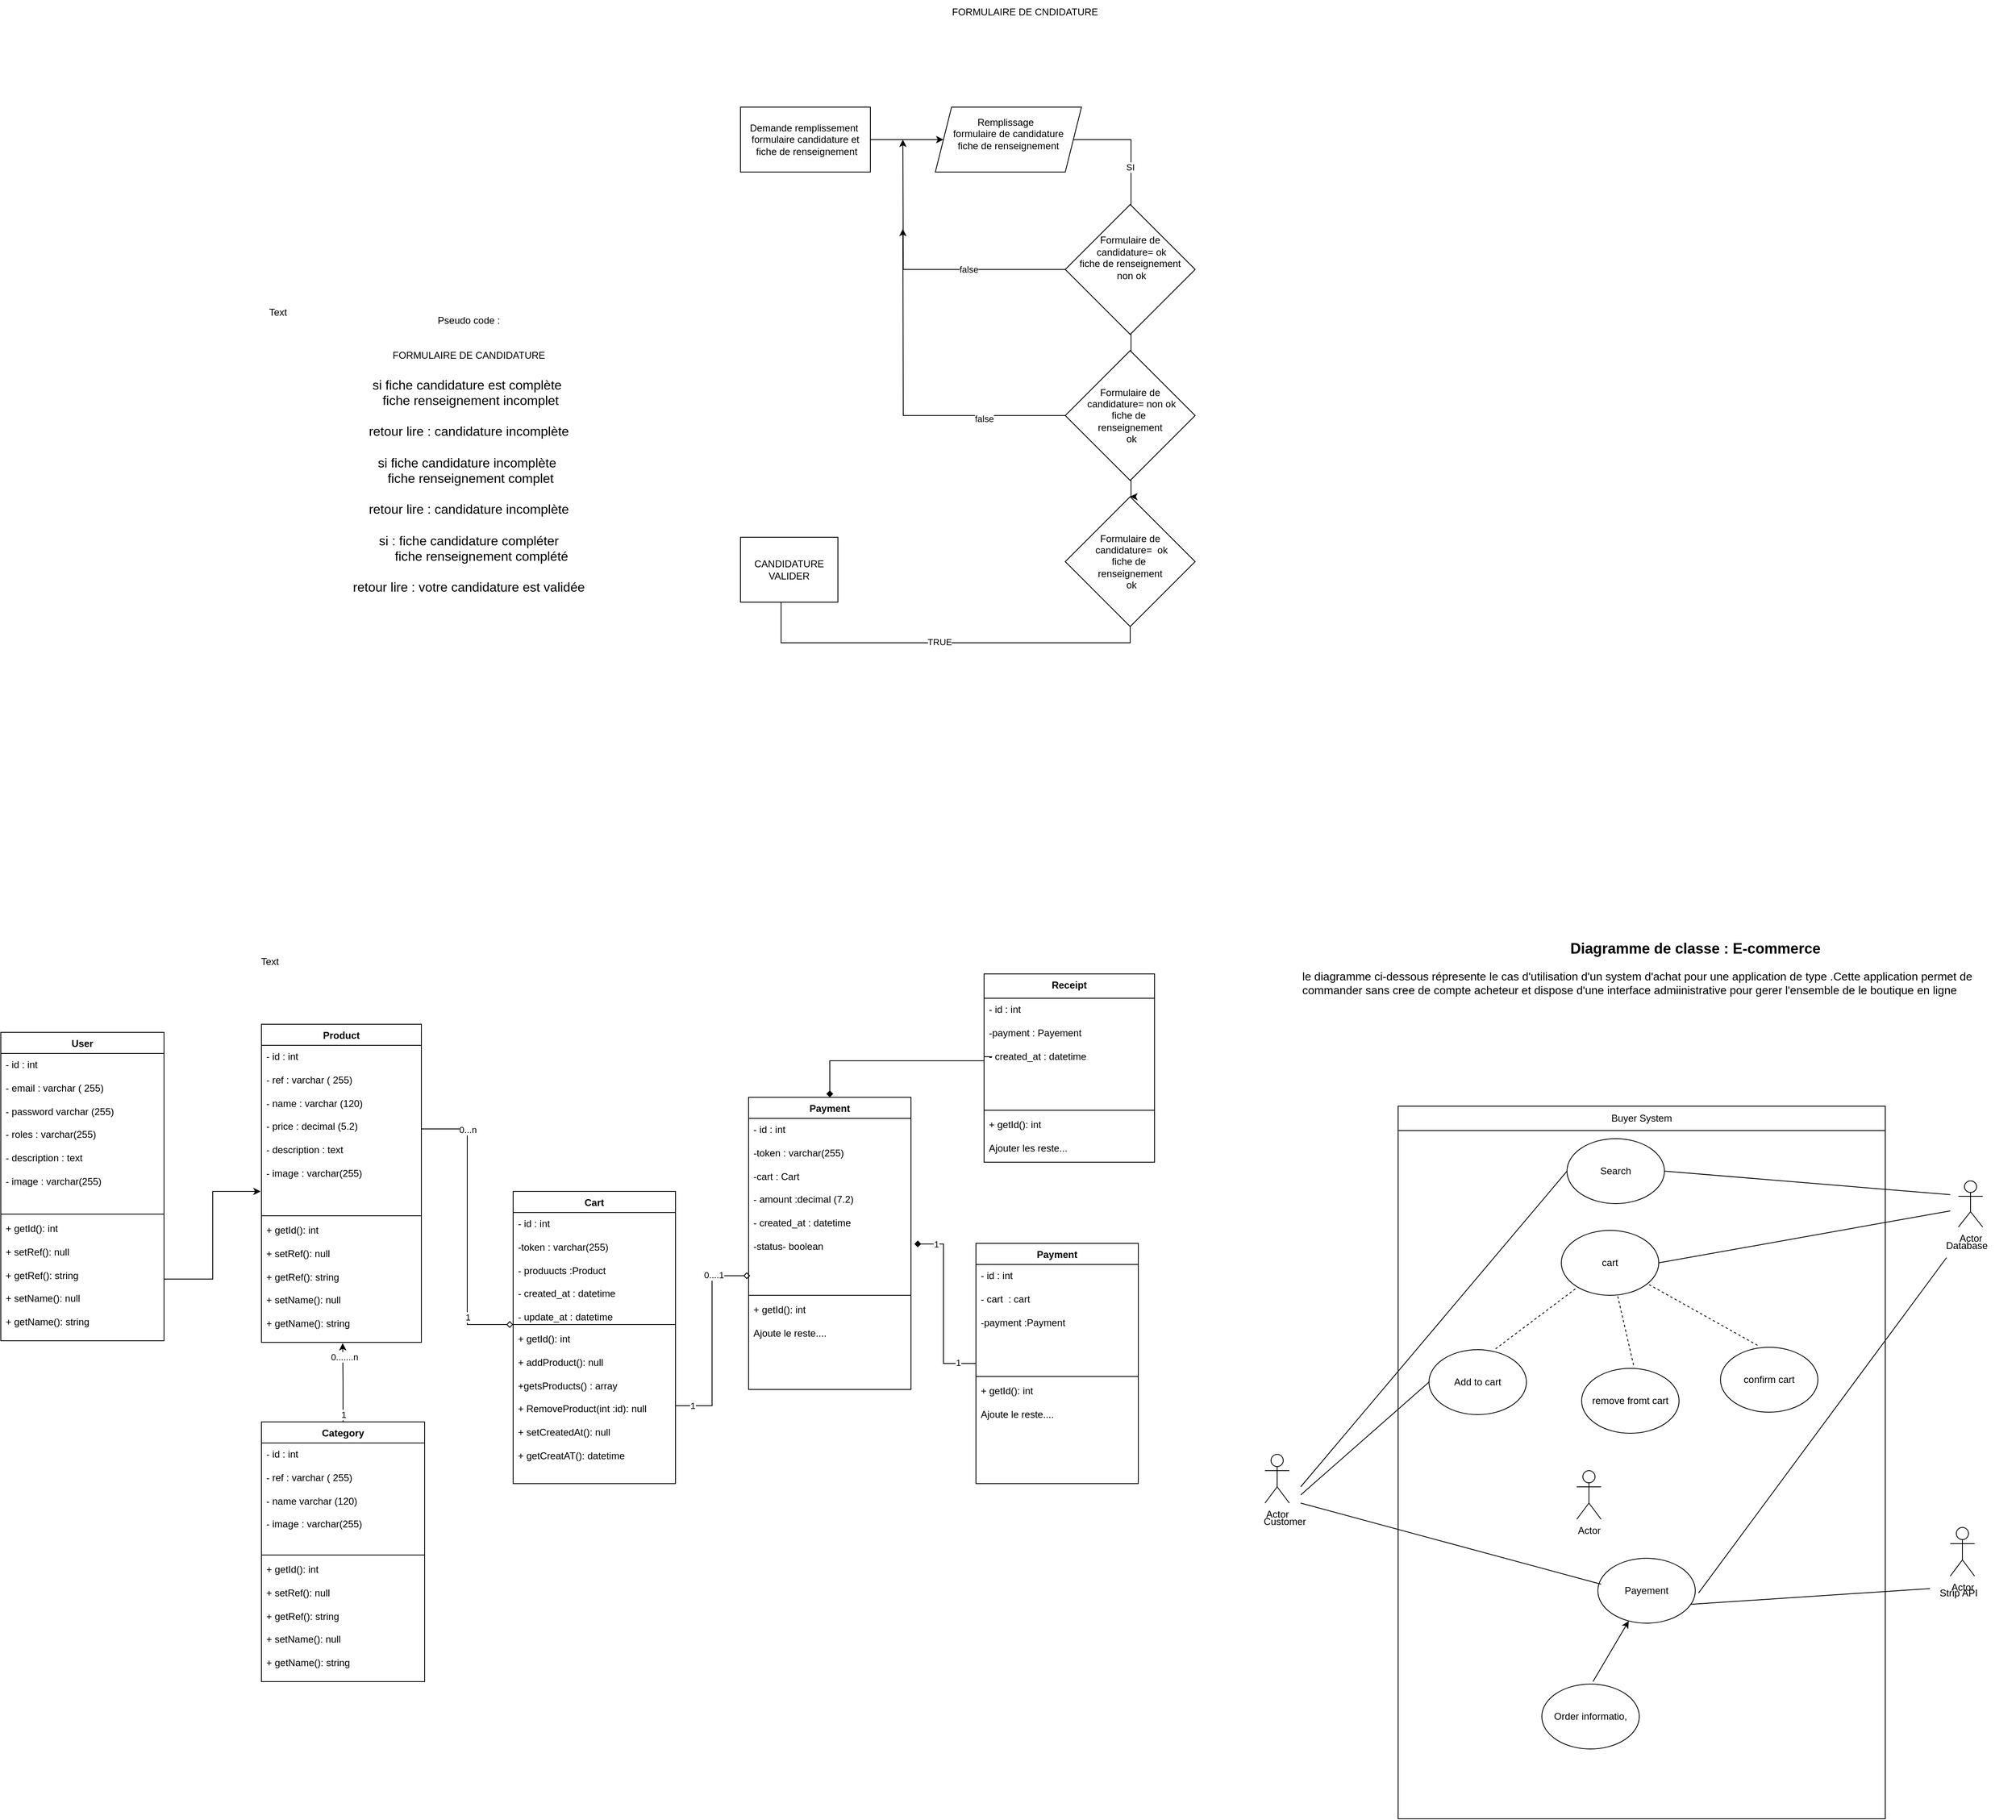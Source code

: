<mxfile version="24.3.0" type="github">
  <diagram name="Page-1" id="3fQbYXojvAojYmMIqUe3">
    <mxGraphModel dx="4471" dy="2176" grid="1" gridSize="10" guides="1" tooltips="1" connect="1" arrows="1" fold="1" page="1" pageScale="1" pageWidth="1169" pageHeight="827" math="0" shadow="0">
      <root>
        <mxCell id="0" />
        <mxCell id="1" parent="0" />
        <mxCell id="aBEBMErzruNTqmUXPAYu-7" style="edgeStyle=orthogonalEdgeStyle;rounded=0;orthogonalLoop=1;jettySize=auto;html=1;" parent="1" source="aBEBMErzruNTqmUXPAYu-1" target="aBEBMErzruNTqmUXPAYu-2" edge="1">
          <mxGeometry relative="1" as="geometry" />
        </mxCell>
        <mxCell id="aBEBMErzruNTqmUXPAYu-1" value="Demande remplissement&amp;nbsp; formulaire candidature et&lt;div&gt;&amp;nbsp;fiche de renseignement&lt;/div&gt;" style="whiteSpace=wrap;html=1;" parent="1" vertex="1">
          <mxGeometry x="-1570" y="-1020" width="160" height="80" as="geometry" />
        </mxCell>
        <mxCell id="aBEBMErzruNTqmUXPAYu-34" style="edgeStyle=orthogonalEdgeStyle;rounded=0;orthogonalLoop=1;jettySize=auto;html=1;exitX=1;exitY=0.5;exitDx=0;exitDy=0;entryX=0.5;entryY=0;entryDx=0;entryDy=0;" parent="1" source="aBEBMErzruNTqmUXPAYu-2" target="aBEBMErzruNTqmUXPAYu-40" edge="1">
          <mxGeometry relative="1" as="geometry">
            <mxPoint x="-1090" y="-910" as="targetPoint" />
            <Array as="points">
              <mxPoint x="-1089" y="-980" />
            </Array>
          </mxGeometry>
        </mxCell>
        <mxCell id="aBEBMErzruNTqmUXPAYu-37" value="SI" style="edgeLabel;html=1;align=center;verticalAlign=middle;resizable=0;points=[];" parent="aBEBMErzruNTqmUXPAYu-34" vertex="1" connectable="0">
          <mxGeometry x="-0.589" y="-1" relative="1" as="geometry">
            <mxPoint as="offset" />
          </mxGeometry>
        </mxCell>
        <mxCell id="aBEBMErzruNTqmUXPAYu-2" value="Remplissage&amp;nbsp;&amp;nbsp;&lt;div&gt;formulaire de candidature&lt;/div&gt;&lt;div&gt;fiche de renseignement&lt;/div&gt;&lt;div&gt;&lt;br&gt;&lt;/div&gt;" style="shape=parallelogram;perimeter=parallelogramPerimeter;whiteSpace=wrap;html=1;fixedSize=1;" parent="1" vertex="1">
          <mxGeometry x="-1330" y="-1020" width="180" height="80" as="geometry" />
        </mxCell>
        <mxCell id="aBEBMErzruNTqmUXPAYu-6" style="edgeStyle=orthogonalEdgeStyle;rounded=0;orthogonalLoop=1;jettySize=auto;html=1;exitX=0;exitY=0.5;exitDx=0;exitDy=0;" parent="1" source="aBEBMErzruNTqmUXPAYu-3" edge="1">
          <mxGeometry relative="1" as="geometry">
            <mxPoint x="-1370" y="-980" as="targetPoint" />
          </mxGeometry>
        </mxCell>
        <mxCell id="aBEBMErzruNTqmUXPAYu-31" value="false" style="edgeLabel;html=1;align=center;verticalAlign=middle;resizable=0;points=[];" parent="aBEBMErzruNTqmUXPAYu-6" vertex="1" connectable="0">
          <mxGeometry x="-0.338" relative="1" as="geometry">
            <mxPoint as="offset" />
          </mxGeometry>
        </mxCell>
        <mxCell id="aBEBMErzruNTqmUXPAYu-3" value="Formulaire de&lt;div&gt;&amp;nbsp;candidature= ok&lt;/div&gt;&lt;div&gt;fiche de renseignement&lt;/div&gt;&lt;div&gt;&amp;nbsp;non ok&lt;/div&gt;&lt;div&gt;&lt;br&gt;&lt;div&gt;&lt;br&gt;&lt;/div&gt;&lt;/div&gt;" style="rhombus;whiteSpace=wrap;html=1;" parent="1" vertex="1">
          <mxGeometry x="-1170" y="-900" width="160" height="160" as="geometry" />
        </mxCell>
        <mxCell id="aBEBMErzruNTqmUXPAYu-38" style="edgeStyle=orthogonalEdgeStyle;rounded=0;orthogonalLoop=1;jettySize=auto;html=1;" parent="1" source="aBEBMErzruNTqmUXPAYu-32" edge="1">
          <mxGeometry relative="1" as="geometry">
            <mxPoint x="-1370" y="-870" as="targetPoint" />
          </mxGeometry>
        </mxCell>
        <mxCell id="aBEBMErzruNTqmUXPAYu-47" value="false" style="edgeLabel;html=1;align=center;verticalAlign=middle;resizable=0;points=[];" parent="aBEBMErzruNTqmUXPAYu-38" vertex="1" connectable="0">
          <mxGeometry x="-0.534" y="4" relative="1" as="geometry">
            <mxPoint as="offset" />
          </mxGeometry>
        </mxCell>
        <mxCell id="aBEBMErzruNTqmUXPAYu-32" value="&lt;div&gt;&lt;br&gt;&lt;/div&gt;&lt;div&gt;&lt;br&gt;&lt;/div&gt;Formulaire de&lt;div&gt;&amp;nbsp;candidature= non ok&lt;/div&gt;&lt;div&gt;fiche de&amp;nbsp;&lt;/div&gt;&lt;div&gt;renseignement&lt;/div&gt;&lt;div&gt;&amp;nbsp;ok&lt;/div&gt;&lt;div&gt;&lt;br&gt;&lt;div&gt;&lt;br&gt;&lt;/div&gt;&lt;/div&gt;" style="rhombus;whiteSpace=wrap;html=1;" parent="1" vertex="1">
          <mxGeometry x="-1170" y="-720" width="160" height="160" as="geometry" />
        </mxCell>
        <mxCell id="aBEBMErzruNTqmUXPAYu-44" style="edgeStyle=orthogonalEdgeStyle;rounded=0;orthogonalLoop=1;jettySize=auto;html=1;exitX=0.5;exitY=1;exitDx=0;exitDy=0;entryX=0.25;entryY=1;entryDx=0;entryDy=0;" parent="1" source="aBEBMErzruNTqmUXPAYu-40" target="aBEBMErzruNTqmUXPAYu-41" edge="1">
          <mxGeometry relative="1" as="geometry">
            <Array as="points">
              <mxPoint x="-1090" y="-360" />
              <mxPoint x="-1520" y="-360" />
              <mxPoint x="-1520" y="-420" />
            </Array>
          </mxGeometry>
        </mxCell>
        <mxCell id="aBEBMErzruNTqmUXPAYu-45" value="TRUE" style="edgeLabel;html=1;align=center;verticalAlign=middle;resizable=0;points=[];" parent="aBEBMErzruNTqmUXPAYu-44" vertex="1" connectable="0">
          <mxGeometry x="-0.053" y="-1" relative="1" as="geometry">
            <mxPoint as="offset" />
          </mxGeometry>
        </mxCell>
        <mxCell id="aBEBMErzruNTqmUXPAYu-40" value="&lt;div&gt;&lt;br&gt;&lt;/div&gt;&lt;div&gt;&lt;div&gt;&lt;br&gt;&lt;/div&gt;Formulaire de&lt;div&gt;&amp;nbsp;candidature=&amp;nbsp; ok&lt;/div&gt;&lt;div&gt;fiche de&amp;nbsp;&lt;/div&gt;&lt;div&gt;renseignement&lt;/div&gt;&lt;div&gt;&amp;nbsp;ok&lt;/div&gt;&lt;div&gt;&lt;br&gt;&lt;div&gt;&lt;br&gt;&lt;/div&gt;&lt;/div&gt;&lt;/div&gt;" style="rhombus;whiteSpace=wrap;html=1;" parent="1" vertex="1">
          <mxGeometry x="-1170" y="-540" width="160" height="160" as="geometry" />
        </mxCell>
        <mxCell id="aBEBMErzruNTqmUXPAYu-41" value="CANDIDATURE VALIDER" style="whiteSpace=wrap;html=1;" parent="1" vertex="1">
          <mxGeometry x="-1570" y="-490" width="120" height="80" as="geometry" />
        </mxCell>
        <mxCell id="aBEBMErzruNTqmUXPAYu-46" value="FORMULAIRE DE CNDIDATURE" style="text;html=1;align=center;verticalAlign=middle;resizable=0;points=[];autosize=1;strokeColor=none;fillColor=none;" parent="1" vertex="1">
          <mxGeometry x="-1320" y="-1152" width="200" height="30" as="geometry" />
        </mxCell>
        <mxCell id="aBEBMErzruNTqmUXPAYu-48" value="&lt;font style=&quot;font-size: 12px;&quot;&gt;Pseudo code&amp;nbsp;:&lt;/font&gt;&lt;div&gt;&lt;br&gt;&lt;/div&gt;&lt;div&gt;&lt;br&gt;&lt;/div&gt;&lt;div&gt;FORMULAIRE DE CANDIDATURE&lt;br&gt;&lt;div&gt;&lt;font size=&quot;3&quot;&gt;&lt;br&gt;&lt;/font&gt;&lt;/div&gt;&lt;div&gt;&lt;font size=&quot;3&quot;&gt;si fiche candidature est complète&amp;nbsp;&lt;/font&gt;&lt;/div&gt;&lt;div&gt;&lt;font size=&quot;3&quot;&gt;&amp;nbsp;fiche renseignement incomplet&lt;/font&gt;&lt;/div&gt;&lt;div&gt;&lt;font size=&quot;3&quot;&gt;&lt;br&gt;&lt;/font&gt;&lt;/div&gt;&lt;div&gt;&lt;font size=&quot;3&quot;&gt;retour lire&amp;nbsp;: candidature incomplète&lt;/font&gt;&lt;/div&gt;&lt;div&gt;&lt;font size=&quot;3&quot;&gt;&lt;br&gt;&lt;/font&gt;&lt;/div&gt;&lt;div&gt;&lt;div&gt;&lt;font size=&quot;3&quot;&gt;si fiche candidature incomplète&amp;nbsp;&lt;/font&gt;&lt;/div&gt;&lt;div&gt;&lt;font size=&quot;3&quot;&gt;&amp;nbsp;fiche renseignement complet&lt;/font&gt;&lt;/div&gt;&lt;/div&gt;&lt;div&gt;&lt;font size=&quot;3&quot;&gt;&lt;br&gt;&lt;/font&gt;&lt;/div&gt;&lt;div&gt;&lt;font size=&quot;3&quot;&gt;retour lire : candidature incomplète&lt;/font&gt;&lt;/div&gt;&lt;div&gt;&lt;font size=&quot;3&quot;&gt;&lt;br&gt;&lt;/font&gt;&lt;/div&gt;&lt;div&gt;&lt;font size=&quot;3&quot;&gt;si : fiche candidature compléter&lt;/font&gt;&lt;/div&gt;&lt;div&gt;&lt;font size=&quot;3&quot;&gt;&amp;nbsp; &amp;nbsp; &amp;nbsp; &amp;nbsp;fiche renseignement complété&lt;/font&gt;&lt;/div&gt;&lt;div&gt;&lt;font size=&quot;3&quot;&gt;&lt;br&gt;&lt;/font&gt;&lt;/div&gt;&lt;div&gt;&lt;font size=&quot;3&quot;&gt;retour lire : votre candidature est validée&lt;/font&gt;&lt;/div&gt;&lt;div&gt;&lt;font size=&quot;3&quot;&gt;&amp;nbsp;&lt;/font&gt;&lt;/div&gt;&lt;div&gt;&lt;br&gt;&lt;/div&gt;&lt;/div&gt;" style="text;html=1;align=center;verticalAlign=middle;resizable=0;points=[];autosize=1;strokeColor=none;fillColor=none;" parent="1" vertex="1">
          <mxGeometry x="-2060" y="-770" width="310" height="390" as="geometry" />
        </mxCell>
        <mxCell id="aBEBMErzruNTqmUXPAYu-49" value="Text" style="text;html=1;align=center;verticalAlign=middle;resizable=0;points=[];autosize=1;strokeColor=none;fillColor=none;" parent="1" vertex="1">
          <mxGeometry x="-2165" y="-782" width="50" height="30" as="geometry" />
        </mxCell>
        <mxCell id="g0l05YQM_-WRWOMflO09-5" value="Product" style="swimlane;fontStyle=1;align=center;verticalAlign=top;childLayout=stackLayout;horizontal=1;startSize=26;horizontalStack=0;resizeParent=1;resizeParentMax=0;resizeLast=0;collapsible=1;marginBottom=0;whiteSpace=wrap;html=1;" vertex="1" parent="1">
          <mxGeometry x="-2160" y="110" width="197" height="392" as="geometry" />
        </mxCell>
        <mxCell id="g0l05YQM_-WRWOMflO09-6" value="&lt;div&gt;- id : int&lt;/div&gt;&lt;div&gt;&lt;br&gt;&lt;/div&gt;&lt;div&gt;- ref : varchar ( 255)&lt;br&gt;&lt;/div&gt;&lt;div&gt;&lt;br&gt;&lt;/div&gt;&lt;div&gt;&lt;span style=&quot;background-color: initial;&quot;&gt;- name : varchar (120)&lt;/span&gt;&lt;br&gt;&lt;/div&gt;&lt;div&gt;&lt;span style=&quot;background-color: initial;&quot;&gt;&lt;br&gt;&lt;/span&gt;&lt;/div&gt;&lt;div&gt;&lt;span style=&quot;background-color: initial;&quot;&gt;- price : decimal (5.2)&lt;/span&gt;&lt;/div&gt;&lt;div&gt;&lt;span style=&quot;background-color: initial;&quot;&gt;&lt;br&gt;&lt;/span&gt;&lt;/div&gt;&lt;div&gt;&lt;span style=&quot;background-color: initial;&quot;&gt;- description : text&lt;/span&gt;&lt;/div&gt;&lt;div&gt;&lt;span style=&quot;background-color: initial;&quot;&gt;&lt;br&gt;&lt;/span&gt;&lt;/div&gt;&lt;div&gt;&lt;div&gt;- image : varchar(255)&lt;br&gt;&lt;/div&gt;&lt;div&gt;&lt;br&gt;&lt;/div&gt;&lt;div&gt;&lt;br&gt;&lt;/div&gt;&lt;div&gt;&lt;br&gt;&lt;/div&gt;&lt;/div&gt;" style="text;strokeColor=none;fillColor=none;align=left;verticalAlign=top;spacingLeft=4;spacingRight=4;overflow=hidden;rotatable=0;points=[[0,0.5],[1,0.5]];portConstraint=eastwest;whiteSpace=wrap;html=1;" vertex="1" parent="g0l05YQM_-WRWOMflO09-5">
          <mxGeometry y="26" width="197" height="206" as="geometry" />
        </mxCell>
        <mxCell id="g0l05YQM_-WRWOMflO09-7" value="" style="line;strokeWidth=1;fillColor=none;align=left;verticalAlign=middle;spacingTop=-1;spacingLeft=3;spacingRight=3;rotatable=0;labelPosition=right;points=[];portConstraint=eastwest;strokeColor=inherit;" vertex="1" parent="g0l05YQM_-WRWOMflO09-5">
          <mxGeometry y="232" width="197" height="8" as="geometry" />
        </mxCell>
        <mxCell id="g0l05YQM_-WRWOMflO09-8" value="+ getId(): int&lt;div&gt;&lt;br&gt;&lt;/div&gt;&lt;div&gt;+ setRef(): null&lt;br&gt;&lt;/div&gt;&lt;div&gt;&lt;br&gt;&lt;/div&gt;&lt;div&gt;+ getRef(): string&lt;br&gt;&lt;/div&gt;&lt;div&gt;&lt;br&gt;&lt;/div&gt;&lt;div&gt;+ setName(): null&lt;br&gt;&lt;/div&gt;&lt;div&gt;&lt;br&gt;&lt;/div&gt;&lt;div&gt;+ getName(): string&lt;br&gt;&lt;/div&gt;" style="text;strokeColor=none;fillColor=none;align=left;verticalAlign=top;spacingLeft=4;spacingRight=4;overflow=hidden;rotatable=0;points=[[0,0.5],[1,0.5]];portConstraint=eastwest;whiteSpace=wrap;html=1;" vertex="1" parent="g0l05YQM_-WRWOMflO09-5">
          <mxGeometry y="240" width="197" height="152" as="geometry" />
        </mxCell>
        <mxCell id="g0l05YQM_-WRWOMflO09-9" value="Text" style="text;html=1;align=center;verticalAlign=middle;resizable=0;points=[];autosize=1;strokeColor=none;fillColor=none;" vertex="1" parent="1">
          <mxGeometry x="-2175" y="18" width="50" height="30" as="geometry" />
        </mxCell>
        <mxCell id="g0l05YQM_-WRWOMflO09-10" value="&lt;font style=&quot;font-size: 18px;&quot;&gt;&lt;b&gt;&amp;nbsp; &amp;nbsp; &amp;nbsp; &amp;nbsp; &amp;nbsp; &amp;nbsp; &amp;nbsp; &amp;nbsp; &amp;nbsp; &amp;nbsp; &amp;nbsp; &amp;nbsp; &amp;nbsp; &amp;nbsp; &amp;nbsp; &amp;nbsp; &amp;nbsp; &amp;nbsp; &amp;nbsp; &amp;nbsp; &amp;nbsp; &amp;nbsp; &amp;nbsp; &amp;nbsp; &amp;nbsp; &amp;nbsp; &amp;nbsp; &amp;nbsp; &amp;nbsp; &amp;nbsp; &amp;nbsp; &amp;nbsp; &amp;nbsp; Diagramme de classe : E-commerce&lt;/b&gt;&lt;/font&gt;&lt;div&gt;&lt;br&gt;&lt;div&gt;&lt;span style=&quot;font-size: 14px;&quot;&gt;le diagramme ci-dessous répresente le cas d&#39;utilisation d&#39;un system d&#39;achat pour une application de type .Cette application permet de commander sans cree de compte acheteur et dispose d&#39;une interface admiinistrative pour gerer l&#39;ensemble de le boutique en ligne&amp;nbsp;&lt;/span&gt;&lt;/div&gt;&lt;/div&gt;" style="text;html=1;whiteSpace=wrap;overflow=hidden;rounded=0;" vertex="1" parent="1">
          <mxGeometry x="-880" width="880" height="80" as="geometry" />
        </mxCell>
        <mxCell id="g0l05YQM_-WRWOMflO09-11" value="Cart" style="swimlane;fontStyle=1;align=center;verticalAlign=top;childLayout=stackLayout;horizontal=1;startSize=26;horizontalStack=0;resizeParent=1;resizeParentMax=0;resizeLast=0;collapsible=1;marginBottom=0;whiteSpace=wrap;html=1;" vertex="1" parent="1">
          <mxGeometry x="-1850" y="316" width="200" height="360" as="geometry" />
        </mxCell>
        <mxCell id="g0l05YQM_-WRWOMflO09-12" value="&lt;div&gt;- id : int&lt;/div&gt;&lt;div&gt;&lt;br&gt;&lt;/div&gt;&lt;div&gt;-token : varchar(255)&lt;/div&gt;&lt;div&gt;&lt;br&gt;&lt;/div&gt;&lt;div&gt;- produucts :Product&lt;br&gt;&lt;/div&gt;&lt;div&gt;&lt;br&gt;&lt;/div&gt;&lt;div&gt;&lt;span style=&quot;background-color: initial;&quot;&gt;- created_at : datetime&lt;/span&gt;&lt;br&gt;&lt;/div&gt;&lt;div&gt;&lt;span style=&quot;background-color: initial;&quot;&gt;&lt;br&gt;&lt;/span&gt;&lt;/div&gt;&lt;div&gt;&lt;span style=&quot;background-color: initial;&quot;&gt;- update_at : datetime&lt;/span&gt;&lt;/div&gt;&lt;div&gt;&lt;br&gt;&lt;/div&gt;&lt;div&gt;&lt;div&gt;&lt;br&gt;&lt;/div&gt;&lt;div&gt;&lt;br&gt;&lt;/div&gt;&lt;div&gt;&lt;br&gt;&lt;/div&gt;&lt;/div&gt;" style="text;strokeColor=none;fillColor=none;align=left;verticalAlign=top;spacingLeft=4;spacingRight=4;overflow=hidden;rotatable=0;points=[[0,0.5],[1,0.5]];portConstraint=eastwest;whiteSpace=wrap;html=1;" vertex="1" parent="g0l05YQM_-WRWOMflO09-11">
          <mxGeometry y="26" width="200" height="134" as="geometry" />
        </mxCell>
        <mxCell id="g0l05YQM_-WRWOMflO09-13" value="" style="line;strokeWidth=1;fillColor=none;align=left;verticalAlign=middle;spacingTop=-1;spacingLeft=3;spacingRight=3;rotatable=0;labelPosition=right;points=[];portConstraint=eastwest;strokeColor=inherit;" vertex="1" parent="g0l05YQM_-WRWOMflO09-11">
          <mxGeometry y="160" width="200" height="8" as="geometry" />
        </mxCell>
        <mxCell id="g0l05YQM_-WRWOMflO09-14" value="+ getId(): int&lt;div&gt;&lt;br&gt;&lt;/div&gt;&lt;div&gt;+ addProduct(): null&lt;br&gt;&lt;/div&gt;&lt;div&gt;&lt;br&gt;&lt;/div&gt;&lt;div&gt;+getsProducts() : array&lt;/div&gt;&lt;div&gt;&lt;br&gt;&lt;/div&gt;&lt;div&gt;+ RemoveProduct(int :id): null&lt;br&gt;&lt;/div&gt;&lt;div&gt;&lt;br&gt;&lt;/div&gt;&lt;div&gt;+ setCreatedAt(): null&lt;br&gt;&lt;/div&gt;&lt;div&gt;&lt;br&gt;&lt;/div&gt;&lt;div&gt;+ getCreatAT(): datetime&lt;br&gt;&lt;/div&gt;" style="text;strokeColor=none;fillColor=none;align=left;verticalAlign=top;spacingLeft=4;spacingRight=4;overflow=hidden;rotatable=0;points=[[0,0.5],[1,0.5]];portConstraint=eastwest;whiteSpace=wrap;html=1;" vertex="1" parent="g0l05YQM_-WRWOMflO09-11">
          <mxGeometry y="168" width="200" height="192" as="geometry" />
        </mxCell>
        <mxCell id="g0l05YQM_-WRWOMflO09-31" value="" style="edgeStyle=orthogonalEdgeStyle;rounded=0;orthogonalLoop=1;jettySize=auto;html=1;endArrow=diamond;endFill=0;" edge="1" parent="1" source="g0l05YQM_-WRWOMflO09-6" target="g0l05YQM_-WRWOMflO09-13">
          <mxGeometry relative="1" as="geometry" />
        </mxCell>
        <mxCell id="g0l05YQM_-WRWOMflO09-32" value="0...n" style="edgeLabel;html=1;align=center;verticalAlign=middle;resizable=0;points=[];" vertex="1" connectable="0" parent="g0l05YQM_-WRWOMflO09-31">
          <mxGeometry x="-0.676" relative="1" as="geometry">
            <mxPoint as="offset" />
          </mxGeometry>
        </mxCell>
        <mxCell id="g0l05YQM_-WRWOMflO09-33" value="1" style="edgeLabel;html=1;align=center;verticalAlign=middle;resizable=0;points=[];" vertex="1" connectable="0" parent="g0l05YQM_-WRWOMflO09-31">
          <mxGeometry x="0.63" relative="1" as="geometry">
            <mxPoint as="offset" />
          </mxGeometry>
        </mxCell>
        <mxCell id="g0l05YQM_-WRWOMflO09-34" value="User" style="swimlane;fontStyle=1;align=center;verticalAlign=top;childLayout=stackLayout;horizontal=1;startSize=26;horizontalStack=0;resizeParent=1;resizeParentMax=0;resizeLast=0;collapsible=1;marginBottom=0;whiteSpace=wrap;html=1;" vertex="1" parent="1">
          <mxGeometry x="-2481" y="120" width="201" height="380" as="geometry" />
        </mxCell>
        <mxCell id="g0l05YQM_-WRWOMflO09-35" value="&lt;div&gt;- id : int&lt;/div&gt;&lt;div&gt;&lt;br&gt;&lt;/div&gt;&lt;div&gt;- email : varchar ( 255)&lt;br&gt;&lt;/div&gt;&lt;div&gt;&lt;br&gt;&lt;/div&gt;&lt;div&gt;&lt;span style=&quot;background-color: initial;&quot;&gt;- password varchar (255)&lt;/span&gt;&lt;br&gt;&lt;/div&gt;&lt;div&gt;&lt;span style=&quot;background-color: initial;&quot;&gt;&lt;br&gt;&lt;/span&gt;&lt;/div&gt;&lt;div&gt;&lt;span style=&quot;background-color: initial;&quot;&gt;- roles : varchar(255)&lt;/span&gt;&lt;/div&gt;&lt;div&gt;&lt;span style=&quot;background-color: initial;&quot;&gt;&lt;br&gt;&lt;/span&gt;&lt;/div&gt;&lt;div&gt;&lt;span style=&quot;background-color: initial;&quot;&gt;- description : text&lt;/span&gt;&lt;/div&gt;&lt;div&gt;&lt;span style=&quot;background-color: initial;&quot;&gt;&lt;br&gt;&lt;/span&gt;&lt;/div&gt;&lt;div&gt;&lt;div&gt;- image : varchar(255)&lt;br&gt;&lt;/div&gt;&lt;div&gt;&lt;br&gt;&lt;/div&gt;&lt;div&gt;&lt;br&gt;&lt;/div&gt;&lt;div&gt;&lt;br&gt;&lt;/div&gt;&lt;/div&gt;" style="text;strokeColor=none;fillColor=none;align=left;verticalAlign=top;spacingLeft=4;spacingRight=4;overflow=hidden;rotatable=0;points=[[0,0.5],[1,0.5]];portConstraint=eastwest;whiteSpace=wrap;html=1;" vertex="1" parent="g0l05YQM_-WRWOMflO09-34">
          <mxGeometry y="26" width="201" height="194" as="geometry" />
        </mxCell>
        <mxCell id="g0l05YQM_-WRWOMflO09-36" value="" style="line;strokeWidth=1;fillColor=none;align=left;verticalAlign=middle;spacingTop=-1;spacingLeft=3;spacingRight=3;rotatable=0;labelPosition=right;points=[];portConstraint=eastwest;strokeColor=inherit;" vertex="1" parent="g0l05YQM_-WRWOMflO09-34">
          <mxGeometry y="220" width="201" height="8" as="geometry" />
        </mxCell>
        <mxCell id="g0l05YQM_-WRWOMflO09-37" value="+ getId(): int&lt;div&gt;&lt;br&gt;&lt;/div&gt;&lt;div&gt;+ setRef(): null&lt;br&gt;&lt;/div&gt;&lt;div&gt;&lt;br&gt;&lt;/div&gt;&lt;div&gt;+ getRef(): string&lt;br&gt;&lt;/div&gt;&lt;div&gt;&lt;br&gt;&lt;/div&gt;&lt;div&gt;+ setName(): null&lt;br&gt;&lt;/div&gt;&lt;div&gt;&lt;br&gt;&lt;/div&gt;&lt;div&gt;+ getName(): string&lt;br&gt;&lt;/div&gt;" style="text;strokeColor=none;fillColor=none;align=left;verticalAlign=top;spacingLeft=4;spacingRight=4;overflow=hidden;rotatable=0;points=[[0,0.5],[1,0.5]];portConstraint=eastwest;whiteSpace=wrap;html=1;" vertex="1" parent="g0l05YQM_-WRWOMflO09-34">
          <mxGeometry y="228" width="201" height="152" as="geometry" />
        </mxCell>
        <mxCell id="g0l05YQM_-WRWOMflO09-42" value="&lt;div&gt;&lt;br&gt;&lt;/div&gt;&lt;div&gt;&lt;br&gt;&lt;/div&gt;&lt;div&gt;&lt;br&gt;&lt;/div&gt;&lt;div&gt;&lt;br&gt;&lt;/div&gt;&lt;div&gt;&lt;br&gt;&lt;/div&gt;&lt;div&gt;&lt;span style=&quot;background-color: initial;&quot;&gt;&lt;br&gt;&lt;/span&gt;&lt;/div&gt;&lt;div&gt;&lt;br&gt;&lt;/div&gt;&lt;div&gt;&lt;span style=&quot;background-color: initial;&quot;&gt;&lt;br&gt;&lt;/span&gt;&lt;/div&gt;&lt;div&gt;&lt;br&gt;&lt;/div&gt;&lt;div&gt;&lt;span style=&quot;background-color: initial;&quot;&gt;&lt;br&gt;&lt;/span&gt;&lt;/div&gt;&lt;div&gt;&lt;div&gt;&lt;br&gt;&lt;/div&gt;&lt;div&gt;&lt;br&gt;&lt;/div&gt;&lt;div&gt;&lt;br&gt;&lt;/div&gt;&lt;div&gt;&lt;br&gt;&lt;/div&gt;&lt;/div&gt;" style="text;strokeColor=none;fillColor=none;align=left;verticalAlign=top;spacingLeft=4;spacingRight=4;overflow=hidden;rotatable=0;points=[[0,0.5],[1,0.5]];portConstraint=eastwest;whiteSpace=wrap;html=1;" vertex="1" parent="1">
          <mxGeometry x="-2150" y="350" width="150" height="2" as="geometry" />
        </mxCell>
        <mxCell id="g0l05YQM_-WRWOMflO09-43" value="Category" style="swimlane;fontStyle=1;align=center;verticalAlign=top;childLayout=stackLayout;horizontal=1;startSize=26;horizontalStack=0;resizeParent=1;resizeParentMax=0;resizeLast=0;collapsible=1;marginBottom=0;whiteSpace=wrap;html=1;" vertex="1" parent="1">
          <mxGeometry x="-2160" y="600" width="201" height="320" as="geometry" />
        </mxCell>
        <mxCell id="g0l05YQM_-WRWOMflO09-44" value="&lt;div&gt;- id : int&lt;/div&gt;&lt;div&gt;&lt;br&gt;&lt;/div&gt;&lt;div&gt;- ref : varchar ( 255)&lt;br&gt;&lt;/div&gt;&lt;div&gt;&lt;br&gt;&lt;/div&gt;&lt;div&gt;&lt;span style=&quot;background-color: initial;&quot;&gt;- name varchar (120)&lt;/span&gt;&lt;br&gt;&lt;/div&gt;&lt;div&gt;&lt;br&gt;&lt;/div&gt;&lt;div&gt;&lt;span style=&quot;background-color: initial;&quot;&gt;- image : varchar(255)&lt;/span&gt;&lt;br&gt;&lt;/div&gt;&lt;div&gt;&lt;div&gt;&lt;br&gt;&lt;/div&gt;&lt;div&gt;&lt;br&gt;&lt;/div&gt;&lt;div&gt;&lt;br&gt;&lt;/div&gt;&lt;/div&gt;" style="text;strokeColor=none;fillColor=none;align=left;verticalAlign=top;spacingLeft=4;spacingRight=4;overflow=hidden;rotatable=0;points=[[0,0.5],[1,0.5]];portConstraint=eastwest;whiteSpace=wrap;html=1;" vertex="1" parent="g0l05YQM_-WRWOMflO09-43">
          <mxGeometry y="26" width="201" height="134" as="geometry" />
        </mxCell>
        <mxCell id="g0l05YQM_-WRWOMflO09-45" value="" style="line;strokeWidth=1;fillColor=none;align=left;verticalAlign=middle;spacingTop=-1;spacingLeft=3;spacingRight=3;rotatable=0;labelPosition=right;points=[];portConstraint=eastwest;strokeColor=inherit;" vertex="1" parent="g0l05YQM_-WRWOMflO09-43">
          <mxGeometry y="160" width="201" height="8" as="geometry" />
        </mxCell>
        <mxCell id="g0l05YQM_-WRWOMflO09-46" value="+ getId(): int&lt;div&gt;&lt;br&gt;&lt;/div&gt;&lt;div&gt;+ setRef(): null&lt;br&gt;&lt;/div&gt;&lt;div&gt;&lt;br&gt;&lt;/div&gt;&lt;div&gt;+ getRef(): string&lt;br&gt;&lt;/div&gt;&lt;div&gt;&lt;br&gt;&lt;/div&gt;&lt;div&gt;+ setName(): null&lt;br&gt;&lt;/div&gt;&lt;div&gt;&lt;br&gt;&lt;/div&gt;&lt;div&gt;+ getName(): string&lt;br&gt;&lt;/div&gt;" style="text;strokeColor=none;fillColor=none;align=left;verticalAlign=top;spacingLeft=4;spacingRight=4;overflow=hidden;rotatable=0;points=[[0,0.5],[1,0.5]];portConstraint=eastwest;whiteSpace=wrap;html=1;" vertex="1" parent="g0l05YQM_-WRWOMflO09-43">
          <mxGeometry y="168" width="201" height="152" as="geometry" />
        </mxCell>
        <mxCell id="g0l05YQM_-WRWOMflO09-47" style="edgeStyle=orthogonalEdgeStyle;rounded=0;orthogonalLoop=1;jettySize=auto;html=1;entryX=0.508;entryY=1.006;entryDx=0;entryDy=0;entryPerimeter=0;" edge="1" parent="1" source="g0l05YQM_-WRWOMflO09-43" target="g0l05YQM_-WRWOMflO09-8">
          <mxGeometry relative="1" as="geometry" />
        </mxCell>
        <mxCell id="g0l05YQM_-WRWOMflO09-48" value="0.......n" style="edgeLabel;html=1;align=center;verticalAlign=middle;resizable=0;points=[];" vertex="1" connectable="0" parent="g0l05YQM_-WRWOMflO09-47">
          <mxGeometry x="0.661" y="-2" relative="1" as="geometry">
            <mxPoint as="offset" />
          </mxGeometry>
        </mxCell>
        <mxCell id="g0l05YQM_-WRWOMflO09-49" value="1" style="edgeLabel;html=1;align=center;verticalAlign=middle;resizable=0;points=[];" vertex="1" connectable="0" parent="g0l05YQM_-WRWOMflO09-47">
          <mxGeometry x="-0.802" relative="1" as="geometry">
            <mxPoint as="offset" />
          </mxGeometry>
        </mxCell>
        <mxCell id="g0l05YQM_-WRWOMflO09-56" style="edgeStyle=orthogonalEdgeStyle;rounded=0;orthogonalLoop=1;jettySize=auto;html=1;entryX=-0.005;entryY=0.874;entryDx=0;entryDy=0;entryPerimeter=0;" edge="1" parent="1" source="g0l05YQM_-WRWOMflO09-37" target="g0l05YQM_-WRWOMflO09-6">
          <mxGeometry relative="1" as="geometry" />
        </mxCell>
        <mxCell id="g0l05YQM_-WRWOMflO09-57" value="Payment" style="swimlane;fontStyle=1;align=center;verticalAlign=top;childLayout=stackLayout;horizontal=1;startSize=26;horizontalStack=0;resizeParent=1;resizeParentMax=0;resizeLast=0;collapsible=1;marginBottom=0;whiteSpace=wrap;html=1;" vertex="1" parent="1">
          <mxGeometry x="-1560" y="200" width="200" height="360" as="geometry" />
        </mxCell>
        <mxCell id="g0l05YQM_-WRWOMflO09-58" value="&lt;div&gt;- id : int&lt;/div&gt;&lt;div&gt;&lt;br&gt;&lt;/div&gt;&lt;div&gt;-token : varchar(255)&lt;/div&gt;&lt;div&gt;&lt;br&gt;&lt;/div&gt;&lt;div&gt;-cart : Cart&lt;/div&gt;&lt;div&gt;&lt;br&gt;&lt;/div&gt;&lt;div&gt;- amount :decimal (7.2)&lt;br&gt;&lt;/div&gt;&lt;div&gt;&lt;br&gt;&lt;/div&gt;&lt;div&gt;&lt;span style=&quot;background-color: initial;&quot;&gt;- created_at : datetime&lt;/span&gt;&lt;br&gt;&lt;/div&gt;&lt;div&gt;&lt;span style=&quot;background-color: initial;&quot;&gt;&lt;br&gt;&lt;/span&gt;&lt;/div&gt;&lt;div&gt;&lt;span style=&quot;background-color: initial;&quot;&gt;-status- boolean&lt;/span&gt;&lt;/div&gt;&lt;div&gt;&lt;span style=&quot;background-color: initial;&quot;&gt;&lt;br&gt;&lt;/span&gt;&lt;/div&gt;&lt;div&gt;&lt;span style=&quot;background-color: initial;&quot;&gt;&lt;br&gt;&lt;/span&gt;&lt;/div&gt;&lt;div&gt;&lt;span style=&quot;background-color: initial;&quot;&gt;&lt;br&gt;&lt;/span&gt;&lt;/div&gt;&lt;div&gt;&lt;br&gt;&lt;/div&gt;&lt;div&gt;&lt;br&gt;&lt;/div&gt;&lt;div&gt;&lt;div&gt;&lt;br&gt;&lt;/div&gt;&lt;div&gt;&lt;br&gt;&lt;/div&gt;&lt;div&gt;&lt;br&gt;&lt;/div&gt;&lt;/div&gt;" style="text;strokeColor=none;fillColor=none;align=left;verticalAlign=top;spacingLeft=4;spacingRight=4;overflow=hidden;rotatable=0;points=[[0,0.5],[1,0.5]];portConstraint=eastwest;whiteSpace=wrap;html=1;" vertex="1" parent="g0l05YQM_-WRWOMflO09-57">
          <mxGeometry y="26" width="200" height="214" as="geometry" />
        </mxCell>
        <mxCell id="g0l05YQM_-WRWOMflO09-59" value="" style="line;strokeWidth=1;fillColor=none;align=left;verticalAlign=middle;spacingTop=-1;spacingLeft=3;spacingRight=3;rotatable=0;labelPosition=right;points=[];portConstraint=eastwest;strokeColor=inherit;" vertex="1" parent="g0l05YQM_-WRWOMflO09-57">
          <mxGeometry y="240" width="200" height="8" as="geometry" />
        </mxCell>
        <mxCell id="g0l05YQM_-WRWOMflO09-60" value="+ getId(): int&lt;div&gt;&lt;br&gt;&lt;/div&gt;&lt;div&gt;Ajoute le reste....&lt;/div&gt;" style="text;strokeColor=none;fillColor=none;align=left;verticalAlign=top;spacingLeft=4;spacingRight=4;overflow=hidden;rotatable=0;points=[[0,0.5],[1,0.5]];portConstraint=eastwest;whiteSpace=wrap;html=1;" vertex="1" parent="g0l05YQM_-WRWOMflO09-57">
          <mxGeometry y="248" width="200" height="112" as="geometry" />
        </mxCell>
        <mxCell id="g0l05YQM_-WRWOMflO09-63" style="edgeStyle=orthogonalEdgeStyle;rounded=0;orthogonalLoop=1;jettySize=auto;html=1;entryX=0.01;entryY=0.906;entryDx=0;entryDy=0;entryPerimeter=0;endArrow=diamond;endFill=0;" edge="1" parent="1" source="g0l05YQM_-WRWOMflO09-14" target="g0l05YQM_-WRWOMflO09-58">
          <mxGeometry relative="1" as="geometry" />
        </mxCell>
        <mxCell id="g0l05YQM_-WRWOMflO09-64" value="1" style="edgeLabel;html=1;align=center;verticalAlign=middle;resizable=0;points=[];" vertex="1" connectable="0" parent="g0l05YQM_-WRWOMflO09-63">
          <mxGeometry x="-0.833" relative="1" as="geometry">
            <mxPoint as="offset" />
          </mxGeometry>
        </mxCell>
        <mxCell id="g0l05YQM_-WRWOMflO09-65" value="0....1" style="edgeLabel;html=1;align=center;verticalAlign=middle;resizable=0;points=[];" vertex="1" connectable="0" parent="g0l05YQM_-WRWOMflO09-63">
          <mxGeometry x="0.643" y="1" relative="1" as="geometry">
            <mxPoint as="offset" />
          </mxGeometry>
        </mxCell>
        <mxCell id="g0l05YQM_-WRWOMflO09-66" value="Receipt" style="swimlane;fontStyle=1;align=center;verticalAlign=top;childLayout=stackLayout;horizontal=1;startSize=30;horizontalStack=0;resizeParent=1;resizeParentMax=0;resizeLast=0;collapsible=1;marginBottom=0;whiteSpace=wrap;html=1;" vertex="1" parent="1">
          <mxGeometry x="-1270" y="48" width="210" height="232" as="geometry" />
        </mxCell>
        <mxCell id="g0l05YQM_-WRWOMflO09-75" value="&lt;div&gt;- id : int&lt;/div&gt;&lt;div&gt;&lt;br&gt;&lt;/div&gt;&lt;div&gt;-payment : Payement&lt;/div&gt;&lt;div&gt;&lt;br&gt;&lt;/div&gt;&lt;div&gt;&lt;span style=&quot;background-color: initial;&quot;&gt;- created_at : datetime&lt;/span&gt;&lt;br&gt;&lt;/div&gt;&lt;div&gt;&lt;br&gt;&lt;/div&gt;&lt;div&gt;&lt;br&gt;&lt;/div&gt;&lt;div&gt;&lt;div&gt;&lt;br&gt;&lt;/div&gt;&lt;div&gt;&lt;br&gt;&lt;/div&gt;&lt;div&gt;&lt;br&gt;&lt;/div&gt;&lt;/div&gt;" style="text;strokeColor=none;fillColor=none;align=left;verticalAlign=top;spacingLeft=4;spacingRight=4;overflow=hidden;rotatable=0;points=[[0,0.5],[1,0.5]];portConstraint=eastwest;whiteSpace=wrap;html=1;" vertex="1" parent="g0l05YQM_-WRWOMflO09-66">
          <mxGeometry y="30" width="210" height="134" as="geometry" />
        </mxCell>
        <mxCell id="g0l05YQM_-WRWOMflO09-68" value="" style="line;strokeWidth=1;fillColor=none;align=left;verticalAlign=middle;spacingTop=-1;spacingLeft=3;spacingRight=3;rotatable=0;labelPosition=right;points=[];portConstraint=eastwest;strokeColor=inherit;" vertex="1" parent="g0l05YQM_-WRWOMflO09-66">
          <mxGeometry y="164" width="210" height="8" as="geometry" />
        </mxCell>
        <mxCell id="g0l05YQM_-WRWOMflO09-69" value="+ getId(): int&lt;div&gt;&lt;br&gt;&lt;/div&gt;&lt;div&gt;Ajouter les reste...&lt;/div&gt;" style="text;strokeColor=none;fillColor=none;align=left;verticalAlign=top;spacingLeft=4;spacingRight=4;overflow=hidden;rotatable=0;points=[[0,0.5],[1,0.5]];portConstraint=eastwest;whiteSpace=wrap;html=1;" vertex="1" parent="g0l05YQM_-WRWOMflO09-66">
          <mxGeometry y="172" width="210" height="60" as="geometry" />
        </mxCell>
        <mxCell id="g0l05YQM_-WRWOMflO09-70" value="Payment" style="swimlane;fontStyle=1;align=center;verticalAlign=top;childLayout=stackLayout;horizontal=1;startSize=26;horizontalStack=0;resizeParent=1;resizeParentMax=0;resizeLast=0;collapsible=1;marginBottom=0;whiteSpace=wrap;html=1;" vertex="1" parent="1">
          <mxGeometry x="-1280" y="380" width="200" height="296" as="geometry" />
        </mxCell>
        <mxCell id="g0l05YQM_-WRWOMflO09-71" value="&lt;div&gt;- id : int&lt;/div&gt;&lt;div&gt;&lt;br&gt;&lt;/div&gt;&lt;div&gt;&lt;span style=&quot;background-color: initial;&quot;&gt;- cart&amp;nbsp; : cart&lt;/span&gt;&lt;br&gt;&lt;/div&gt;&lt;div&gt;&lt;span style=&quot;background-color: initial;&quot;&gt;&lt;br&gt;&lt;/span&gt;&lt;/div&gt;&lt;div&gt;&lt;span style=&quot;background-color: initial;&quot;&gt;-payment :Payment&lt;/span&gt;&lt;/div&gt;&lt;div&gt;&lt;br&gt;&lt;/div&gt;&lt;div&gt;&lt;br&gt;&lt;/div&gt;&lt;div&gt;&lt;div&gt;&lt;br&gt;&lt;/div&gt;&lt;div&gt;&lt;br&gt;&lt;/div&gt;&lt;div&gt;&lt;br&gt;&lt;/div&gt;&lt;/div&gt;" style="text;strokeColor=none;fillColor=none;align=left;verticalAlign=top;spacingLeft=4;spacingRight=4;overflow=hidden;rotatable=0;points=[[0,0.5],[1,0.5]];portConstraint=eastwest;whiteSpace=wrap;html=1;" vertex="1" parent="g0l05YQM_-WRWOMflO09-70">
          <mxGeometry y="26" width="200" height="134" as="geometry" />
        </mxCell>
        <mxCell id="g0l05YQM_-WRWOMflO09-72" value="" style="line;strokeWidth=1;fillColor=none;align=left;verticalAlign=middle;spacingTop=-1;spacingLeft=3;spacingRight=3;rotatable=0;labelPosition=right;points=[];portConstraint=eastwest;strokeColor=inherit;" vertex="1" parent="g0l05YQM_-WRWOMflO09-70">
          <mxGeometry y="160" width="200" height="8" as="geometry" />
        </mxCell>
        <mxCell id="g0l05YQM_-WRWOMflO09-73" value="+ getId(): int&lt;div&gt;&lt;br&gt;&lt;/div&gt;&lt;div&gt;Ajoute le reste....&lt;/div&gt;" style="text;strokeColor=none;fillColor=none;align=left;verticalAlign=top;spacingLeft=4;spacingRight=4;overflow=hidden;rotatable=0;points=[[0,0.5],[1,0.5]];portConstraint=eastwest;whiteSpace=wrap;html=1;" vertex="1" parent="g0l05YQM_-WRWOMflO09-70">
          <mxGeometry y="168" width="200" height="128" as="geometry" />
        </mxCell>
        <mxCell id="g0l05YQM_-WRWOMflO09-82" style="edgeStyle=orthogonalEdgeStyle;rounded=0;orthogonalLoop=1;jettySize=auto;html=1;entryX=1.021;entryY=0.723;entryDx=0;entryDy=0;entryPerimeter=0;endArrow=diamond;endFill=1;" edge="1" parent="1" source="g0l05YQM_-WRWOMflO09-70" target="g0l05YQM_-WRWOMflO09-58">
          <mxGeometry relative="1" as="geometry" />
        </mxCell>
        <mxCell id="g0l05YQM_-WRWOMflO09-83" value="1" style="edgeLabel;html=1;align=center;verticalAlign=middle;resizable=0;points=[];" vertex="1" connectable="0" parent="g0l05YQM_-WRWOMflO09-82">
          <mxGeometry x="-0.803" y="-1" relative="1" as="geometry">
            <mxPoint as="offset" />
          </mxGeometry>
        </mxCell>
        <mxCell id="g0l05YQM_-WRWOMflO09-84" value="1" style="edgeLabel;html=1;align=center;verticalAlign=middle;resizable=0;points=[];" vertex="1" connectable="0" parent="g0l05YQM_-WRWOMflO09-82">
          <mxGeometry x="0.76" relative="1" as="geometry">
            <mxPoint as="offset" />
          </mxGeometry>
        </mxCell>
        <mxCell id="g0l05YQM_-WRWOMflO09-85" style="edgeStyle=orthogonalEdgeStyle;rounded=0;orthogonalLoop=1;jettySize=auto;html=1;endArrow=diamond;endFill=1;" edge="1" parent="1">
          <mxGeometry relative="1" as="geometry">
            <mxPoint x="-1460" y="200" as="targetPoint" />
            <mxPoint x="-1260" y="150" as="sourcePoint" />
            <Array as="points">
              <mxPoint x="-1270" y="150" />
              <mxPoint x="-1270" y="155" />
              <mxPoint x="-1460" y="155" />
            </Array>
          </mxGeometry>
        </mxCell>
        <mxCell id="g0l05YQM_-WRWOMflO09-91" value="Buyer System" style="swimlane;fontStyle=0;childLayout=stackLayout;horizontal=1;startSize=30;horizontalStack=0;resizeParent=1;resizeParentMax=0;resizeLast=0;collapsible=1;marginBottom=0;whiteSpace=wrap;html=1;" vertex="1" parent="1">
          <mxGeometry x="-760" y="211" width="600" height="878" as="geometry" />
        </mxCell>
        <mxCell id="g0l05YQM_-WRWOMflO09-96" value="cart" style="ellipse;whiteSpace=wrap;html=1;" vertex="1" parent="1">
          <mxGeometry x="-559" y="364" width="120" height="80" as="geometry" />
        </mxCell>
        <mxCell id="g0l05YQM_-WRWOMflO09-97" value="Search" style="ellipse;whiteSpace=wrap;html=1;" vertex="1" parent="1">
          <mxGeometry x="-552" y="251" width="120" height="80" as="geometry" />
        </mxCell>
        <mxCell id="g0l05YQM_-WRWOMflO09-98" value="Add to cart" style="ellipse;whiteSpace=wrap;html=1;" vertex="1" parent="1">
          <mxGeometry x="-722" y="511" width="120" height="80" as="geometry" />
        </mxCell>
        <mxCell id="g0l05YQM_-WRWOMflO09-99" value="remove fromt cart" style="ellipse;whiteSpace=wrap;html=1;" vertex="1" parent="1">
          <mxGeometry x="-534" y="534" width="120" height="80" as="geometry" />
        </mxCell>
        <mxCell id="g0l05YQM_-WRWOMflO09-100" value="confirm cart" style="ellipse;whiteSpace=wrap;html=1;" vertex="1" parent="1">
          <mxGeometry x="-363" y="508" width="120" height="80" as="geometry" />
        </mxCell>
        <mxCell id="g0l05YQM_-WRWOMflO09-101" value="Order informatio," style="ellipse;whiteSpace=wrap;html=1;" vertex="1" parent="1">
          <mxGeometry x="-583" y="923" width="120" height="80" as="geometry" />
        </mxCell>
        <mxCell id="g0l05YQM_-WRWOMflO09-102" value="Payement" style="ellipse;whiteSpace=wrap;html=1;" vertex="1" parent="1">
          <mxGeometry x="-514" y="768" width="120" height="80" as="geometry" />
        </mxCell>
        <mxCell id="g0l05YQM_-WRWOMflO09-103" value="Actor" style="shape=umlActor;verticalLabelPosition=bottom;verticalAlign=top;html=1;outlineConnect=0;" vertex="1" parent="1">
          <mxGeometry x="-924" y="640" width="30" height="60" as="geometry" />
        </mxCell>
        <mxCell id="g0l05YQM_-WRWOMflO09-104" value="Actor" style="shape=umlActor;verticalLabelPosition=bottom;verticalAlign=top;html=1;outlineConnect=0;" vertex="1" parent="1">
          <mxGeometry x="-70" y="303" width="30" height="57" as="geometry" />
        </mxCell>
        <mxCell id="g0l05YQM_-WRWOMflO09-108" value="Database" style="text;html=1;align=center;verticalAlign=middle;resizable=0;points=[];autosize=1;strokeColor=none;fillColor=none;" vertex="1" parent="1">
          <mxGeometry x="-95" y="368" width="70" height="30" as="geometry" />
        </mxCell>
        <mxCell id="g0l05YQM_-WRWOMflO09-110" value="Customer" style="text;html=1;align=center;verticalAlign=middle;resizable=0;points=[];autosize=1;strokeColor=none;fillColor=none;" vertex="1" parent="1">
          <mxGeometry x="-940" y="708" width="80" height="30" as="geometry" />
        </mxCell>
        <mxCell id="g0l05YQM_-WRWOMflO09-111" value="" style="endArrow=none;html=1;rounded=0;entryX=0;entryY=0.5;entryDx=0;entryDy=0;" edge="1" parent="1" target="g0l05YQM_-WRWOMflO09-97">
          <mxGeometry width="50" height="50" relative="1" as="geometry">
            <mxPoint x="-880" y="680" as="sourcePoint" />
            <mxPoint x="-830" y="630" as="targetPoint" />
          </mxGeometry>
        </mxCell>
        <mxCell id="g0l05YQM_-WRWOMflO09-112" value="" style="endArrow=none;html=1;rounded=0;entryX=0;entryY=0.5;entryDx=0;entryDy=0;" edge="1" parent="1" target="g0l05YQM_-WRWOMflO09-98">
          <mxGeometry width="50" height="50" relative="1" as="geometry">
            <mxPoint x="-880" y="690" as="sourcePoint" />
            <mxPoint x="-830" y="640" as="targetPoint" />
          </mxGeometry>
        </mxCell>
        <mxCell id="g0l05YQM_-WRWOMflO09-114" value="" style="endArrow=none;html=1;rounded=0;exitX=0.75;exitY=-0.267;exitDx=0;exitDy=0;exitPerimeter=0;entryX=0.033;entryY=0.4;entryDx=0;entryDy=0;entryPerimeter=0;" edge="1" parent="1" source="g0l05YQM_-WRWOMflO09-110" target="g0l05YQM_-WRWOMflO09-102">
          <mxGeometry width="50" height="50" relative="1" as="geometry">
            <mxPoint x="-600" y="770" as="sourcePoint" />
            <mxPoint x="-550" y="720" as="targetPoint" />
          </mxGeometry>
        </mxCell>
        <mxCell id="g0l05YQM_-WRWOMflO09-115" value="" style="endArrow=classic;html=1;rounded=0;" edge="1" parent="1" target="g0l05YQM_-WRWOMflO09-102">
          <mxGeometry width="50" height="50" relative="1" as="geometry">
            <mxPoint x="-520" y="920" as="sourcePoint" />
            <mxPoint x="-550" y="720" as="targetPoint" />
            <Array as="points">
              <mxPoint x="-520" y="920" />
            </Array>
          </mxGeometry>
        </mxCell>
        <mxCell id="g0l05YQM_-WRWOMflO09-116" value="" style="endArrow=none;html=1;rounded=0;entryX=0.149;entryY=0.987;entryDx=0;entryDy=0;entryPerimeter=0;" edge="1" parent="1" target="g0l05YQM_-WRWOMflO09-108">
          <mxGeometry width="50" height="50" relative="1" as="geometry">
            <mxPoint x="-390" y="810.8" as="sourcePoint" />
            <mxPoint x="-100" y="600" as="targetPoint" />
          </mxGeometry>
        </mxCell>
        <mxCell id="g0l05YQM_-WRWOMflO09-117" value="" style="endArrow=none;html=1;rounded=0;exitX=1;exitY=0.5;exitDx=0;exitDy=0;" edge="1" parent="1" source="g0l05YQM_-WRWOMflO09-96">
          <mxGeometry width="50" height="50" relative="1" as="geometry">
            <mxPoint x="-150" y="480" as="sourcePoint" />
            <mxPoint x="-80" y="340" as="targetPoint" />
          </mxGeometry>
        </mxCell>
        <mxCell id="g0l05YQM_-WRWOMflO09-118" value="Actor" style="shape=umlActor;verticalLabelPosition=bottom;verticalAlign=top;html=1;outlineConnect=0;" vertex="1" parent="1">
          <mxGeometry x="-540" y="660" width="30" height="60" as="geometry" />
        </mxCell>
        <mxCell id="g0l05YQM_-WRWOMflO09-119" value="Actor" style="shape=umlActor;verticalLabelPosition=bottom;verticalAlign=top;html=1;outlineConnect=0;" vertex="1" parent="1">
          <mxGeometry x="-80" y="730" width="30" height="60" as="geometry" />
        </mxCell>
        <mxCell id="g0l05YQM_-WRWOMflO09-124" value="&lt;div&gt;&lt;br&gt;&lt;/div&gt;&lt;div&gt;Strip API&lt;/div&gt;" style="text;html=1;align=center;verticalAlign=middle;resizable=0;points=[];autosize=1;strokeColor=none;fillColor=none;" vertex="1" parent="1">
          <mxGeometry x="-105" y="783" width="70" height="40" as="geometry" />
        </mxCell>
        <mxCell id="g0l05YQM_-WRWOMflO09-125" value="" style="endArrow=none;html=1;rounded=0;exitX=0.952;exitY=0.71;exitDx=0;exitDy=0;exitPerimeter=0;" edge="1" parent="1" source="g0l05YQM_-WRWOMflO09-102" target="g0l05YQM_-WRWOMflO09-124">
          <mxGeometry width="50" height="50" relative="1" as="geometry">
            <mxPoint x="-320" y="720" as="sourcePoint" />
            <mxPoint x="-270" y="670" as="targetPoint" />
          </mxGeometry>
        </mxCell>
        <mxCell id="g0l05YQM_-WRWOMflO09-126" value="" style="endArrow=none;dashed=1;html=1;rounded=0;" edge="1" parent="1" target="g0l05YQM_-WRWOMflO09-96">
          <mxGeometry width="50" height="50" relative="1" as="geometry">
            <mxPoint x="-640" y="510" as="sourcePoint" />
            <mxPoint x="-270" y="390" as="targetPoint" />
            <Array as="points">
              <mxPoint x="-640" y="510" />
            </Array>
          </mxGeometry>
        </mxCell>
        <mxCell id="g0l05YQM_-WRWOMflO09-127" value="" style="endArrow=none;dashed=1;html=1;rounded=0;" edge="1" parent="1" target="g0l05YQM_-WRWOMflO09-96">
          <mxGeometry width="50" height="50" relative="1" as="geometry">
            <mxPoint x="-470" y="530" as="sourcePoint" />
            <mxPoint x="-270" y="390" as="targetPoint" />
            <Array as="points">
              <mxPoint x="-470" y="530" />
            </Array>
          </mxGeometry>
        </mxCell>
        <mxCell id="g0l05YQM_-WRWOMflO09-128" value="" style="endArrow=none;dashed=1;html=1;rounded=0;exitX=0.38;exitY=-0.03;exitDx=0;exitDy=0;exitPerimeter=0;" edge="1" parent="1" source="g0l05YQM_-WRWOMflO09-100" target="g0l05YQM_-WRWOMflO09-96">
          <mxGeometry width="50" height="50" relative="1" as="geometry">
            <mxPoint x="-320" y="440" as="sourcePoint" />
            <mxPoint x="-270" y="390" as="targetPoint" />
          </mxGeometry>
        </mxCell>
        <mxCell id="g0l05YQM_-WRWOMflO09-129" value="" style="endArrow=none;html=1;rounded=0;exitX=1;exitY=0.5;exitDx=0;exitDy=0;" edge="1" parent="1" source="g0l05YQM_-WRWOMflO09-97">
          <mxGeometry width="50" height="50" relative="1" as="geometry">
            <mxPoint x="-320" y="440" as="sourcePoint" />
            <mxPoint x="-80" y="320" as="targetPoint" />
          </mxGeometry>
        </mxCell>
      </root>
    </mxGraphModel>
  </diagram>
</mxfile>
